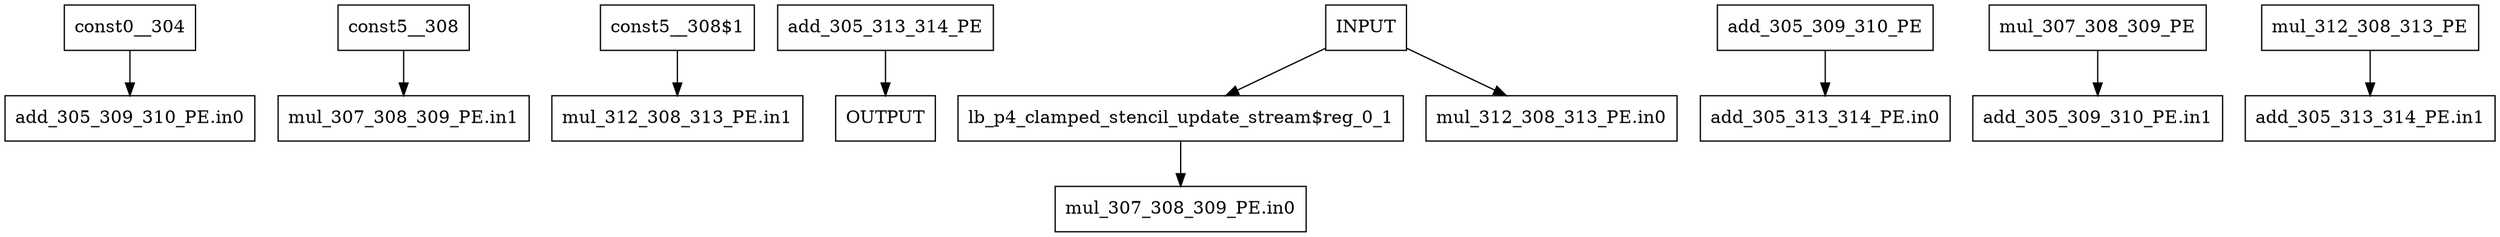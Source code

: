 digraph Diagram {
  node [shape=box]; # Comment
    "const0__304" -> "add_305_309_310_PE.in0";
    "const5__308" -> "mul_307_308_309_PE.in1";
    "const5__308$1" -> "mul_312_308_313_PE.in1";
    "add_305_313_314_PE" -> "OUTPUT";
    "INPUT" -> "lb_p4_clamped_stencil_update_stream$reg_0_1";
    "INPUT" -> "mul_312_308_313_PE.in0";
    "lb_p4_clamped_stencil_update_stream$reg_0_1" -> "mul_307_308_309_PE.in0";
    "add_305_309_310_PE" -> "add_305_313_314_PE.in0";
    "mul_307_308_309_PE" -> "add_305_309_310_PE.in1";
    "mul_312_308_313_PE" -> "add_305_313_314_PE.in1";
}
